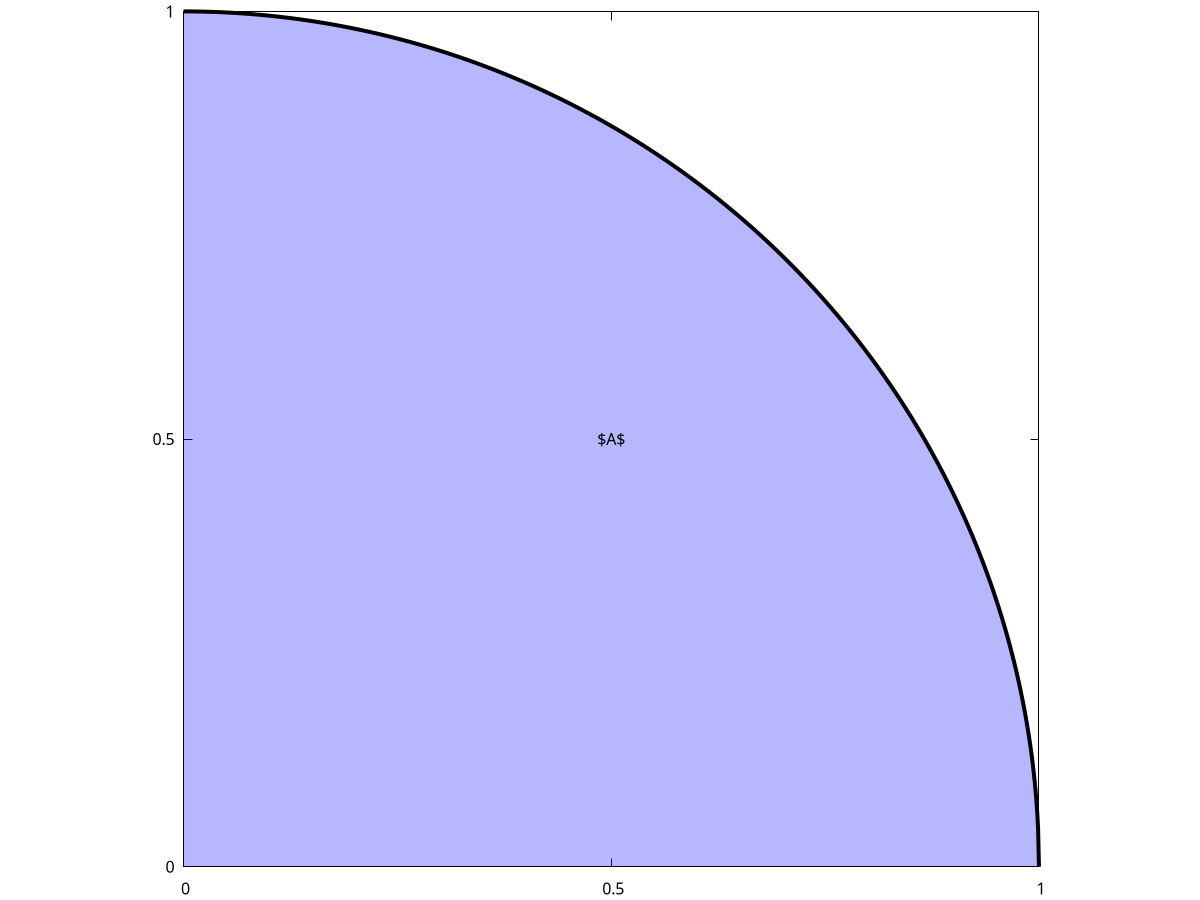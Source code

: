 set xr [0:1]
set yr [0:1]

set xtics 0.5
set ytics 0.5

set size square
unset key

set rmargin 0.5
set tmargin 0.5
set lmargin 3
set bmargin 1.5

set samples 1000
set style fill transparent solid 0.35

set label 1 at 0.5, 0.5 "$A$" center front

plot \
  sqrt(1-x**2) with filledcurves y1=0 fc rgb "#3333ff" lt -1 lw 4 lc black,\
  sqrt(1-x**2) with l lw 4 lc black